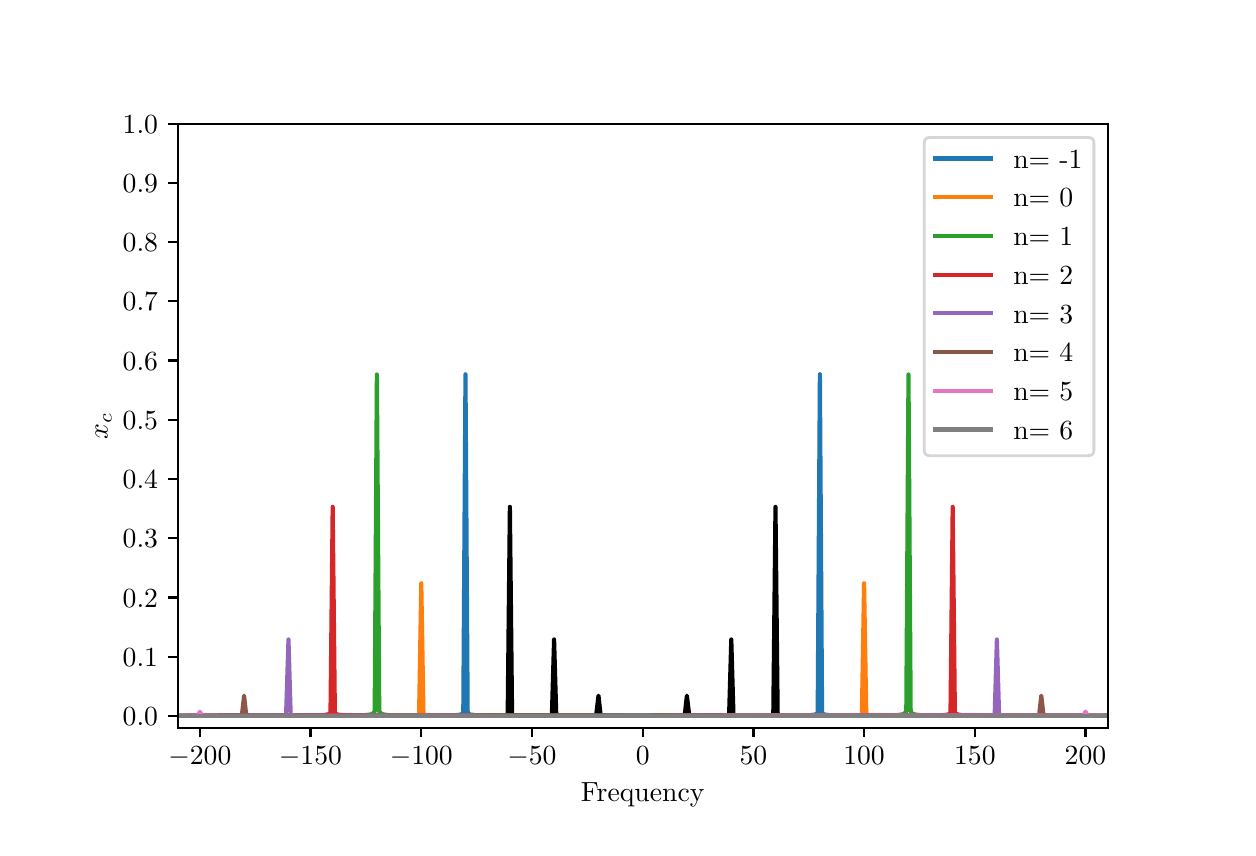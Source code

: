 \begingroup%
\makeatletter%
\begin{pgfpicture}%
\pgfpathrectangle{\pgfpointorigin}{\pgfqpoint{6.0in}{4.0in}}%
\pgfusepath{use as bounding box, clip}%
\begin{pgfscope}%
\pgfsetbuttcap%
\pgfsetmiterjoin%
\pgfsetlinewidth{0.0pt}%
\definecolor{currentstroke}{rgb}{1.0,1.0,1.0}%
\pgfsetstrokecolor{currentstroke}%
\pgfsetstrokeopacity{0.0}%
\pgfsetdash{}{0pt}%
\pgfpathmoveto{\pgfqpoint{0.0in}{0.0in}}%
\pgfpathlineto{\pgfqpoint{6.0in}{0.0in}}%
\pgfpathlineto{\pgfqpoint{6.0in}{4.0in}}%
\pgfpathlineto{\pgfqpoint{0.0in}{4.0in}}%
\pgfpathlineto{\pgfqpoint{0.0in}{0.0in}}%
\pgfpathclose%
\pgfusepath{}%
\end{pgfscope}%
\begin{pgfscope}%
\pgfsetbuttcap%
\pgfsetmiterjoin%
\definecolor{currentfill}{rgb}{1.0,1.0,1.0}%
\pgfsetfillcolor{currentfill}%
\pgfsetlinewidth{0.0pt}%
\definecolor{currentstroke}{rgb}{0.0,0.0,0.0}%
\pgfsetstrokecolor{currentstroke}%
\pgfsetstrokeopacity{0.0}%
\pgfsetdash{}{0pt}%
\pgfpathmoveto{\pgfqpoint{0.75in}{0.5in}}%
\pgfpathlineto{\pgfqpoint{5.4in}{0.5in}}%
\pgfpathlineto{\pgfqpoint{5.4in}{3.52in}}%
\pgfpathlineto{\pgfqpoint{0.75in}{3.52in}}%
\pgfpathlineto{\pgfqpoint{0.75in}{0.5in}}%
\pgfpathclose%
\pgfusepath{fill}%
\end{pgfscope}%
\begin{pgfscope}%
\pgfsetbuttcap%
\pgfsetroundjoin%
\definecolor{currentfill}{rgb}{0.0,0.0,0.0}%
\pgfsetfillcolor{currentfill}%
\pgfsetlinewidth{0.803pt}%
\definecolor{currentstroke}{rgb}{0.0,0.0,0.0}%
\pgfsetstrokecolor{currentstroke}%
\pgfsetdash{}{0pt}%
\pgfsys@defobject{currentmarker}{\pgfqpoint{0.0in}{-0.049in}}{\pgfqpoint{0.0in}{0.0in}}{%
\pgfpathmoveto{\pgfqpoint{0.0in}{0.0in}}%
\pgfpathlineto{\pgfqpoint{0.0in}{-0.049in}}%
\pgfusepath{stroke,fill}%
}%
\begin{pgfscope}%
\pgfsys@transformshift{0.861in}{0.5in}%
\pgfsys@useobject{currentmarker}{}%
\end{pgfscope}%
\end{pgfscope}%
\begin{pgfscope}%
\definecolor{textcolor}{rgb}{0.0,0.0,0.0}%
\pgfsetstrokecolor{textcolor}%
\pgfsetfillcolor{textcolor}%
\pgftext[x=0.861in,y=0.403in,,top]{\color{textcolor}\rmfamily\fontsize{10.0}{12.0}\selectfont \(\displaystyle {\ensuremath{-}200}\)}%
\end{pgfscope}%
\begin{pgfscope}%
\pgfsetbuttcap%
\pgfsetroundjoin%
\definecolor{currentfill}{rgb}{0.0,0.0,0.0}%
\pgfsetfillcolor{currentfill}%
\pgfsetlinewidth{0.803pt}%
\definecolor{currentstroke}{rgb}{0.0,0.0,0.0}%
\pgfsetstrokecolor{currentstroke}%
\pgfsetdash{}{0pt}%
\pgfsys@defobject{currentmarker}{\pgfqpoint{0.0in}{-0.049in}}{\pgfqpoint{0.0in}{0.0in}}{%
\pgfpathmoveto{\pgfqpoint{0.0in}{0.0in}}%
\pgfpathlineto{\pgfqpoint{0.0in}{-0.049in}}%
\pgfusepath{stroke,fill}%
}%
\begin{pgfscope}%
\pgfsys@transformshift{1.414in}{0.5in}%
\pgfsys@useobject{currentmarker}{}%
\end{pgfscope}%
\end{pgfscope}%
\begin{pgfscope}%
\definecolor{textcolor}{rgb}{0.0,0.0,0.0}%
\pgfsetstrokecolor{textcolor}%
\pgfsetfillcolor{textcolor}%
\pgftext[x=1.414in,y=0.403in,,top]{\color{textcolor}\rmfamily\fontsize{10.0}{12.0}\selectfont \(\displaystyle {\ensuremath{-}150}\)}%
\end{pgfscope}%
\begin{pgfscope}%
\pgfsetbuttcap%
\pgfsetroundjoin%
\definecolor{currentfill}{rgb}{0.0,0.0,0.0}%
\pgfsetfillcolor{currentfill}%
\pgfsetlinewidth{0.803pt}%
\definecolor{currentstroke}{rgb}{0.0,0.0,0.0}%
\pgfsetstrokecolor{currentstroke}%
\pgfsetdash{}{0pt}%
\pgfsys@defobject{currentmarker}{\pgfqpoint{0.0in}{-0.049in}}{\pgfqpoint{0.0in}{0.0in}}{%
\pgfpathmoveto{\pgfqpoint{0.0in}{0.0in}}%
\pgfpathlineto{\pgfqpoint{0.0in}{-0.049in}}%
\pgfusepath{stroke,fill}%
}%
\begin{pgfscope}%
\pgfsys@transformshift{1.968in}{0.5in}%
\pgfsys@useobject{currentmarker}{}%
\end{pgfscope}%
\end{pgfscope}%
\begin{pgfscope}%
\definecolor{textcolor}{rgb}{0.0,0.0,0.0}%
\pgfsetstrokecolor{textcolor}%
\pgfsetfillcolor{textcolor}%
\pgftext[x=1.968in,y=0.403in,,top]{\color{textcolor}\rmfamily\fontsize{10.0}{12.0}\selectfont \(\displaystyle {\ensuremath{-}100}\)}%
\end{pgfscope}%
\begin{pgfscope}%
\pgfsetbuttcap%
\pgfsetroundjoin%
\definecolor{currentfill}{rgb}{0.0,0.0,0.0}%
\pgfsetfillcolor{currentfill}%
\pgfsetlinewidth{0.803pt}%
\definecolor{currentstroke}{rgb}{0.0,0.0,0.0}%
\pgfsetstrokecolor{currentstroke}%
\pgfsetdash{}{0pt}%
\pgfsys@defobject{currentmarker}{\pgfqpoint{0.0in}{-0.049in}}{\pgfqpoint{0.0in}{0.0in}}{%
\pgfpathmoveto{\pgfqpoint{0.0in}{0.0in}}%
\pgfpathlineto{\pgfqpoint{0.0in}{-0.049in}}%
\pgfusepath{stroke,fill}%
}%
\begin{pgfscope}%
\pgfsys@transformshift{2.521in}{0.5in}%
\pgfsys@useobject{currentmarker}{}%
\end{pgfscope}%
\end{pgfscope}%
\begin{pgfscope}%
\definecolor{textcolor}{rgb}{0.0,0.0,0.0}%
\pgfsetstrokecolor{textcolor}%
\pgfsetfillcolor{textcolor}%
\pgftext[x=2.521in,y=0.403in,,top]{\color{textcolor}\rmfamily\fontsize{10.0}{12.0}\selectfont \(\displaystyle {\ensuremath{-}50}\)}%
\end{pgfscope}%
\begin{pgfscope}%
\pgfsetbuttcap%
\pgfsetroundjoin%
\definecolor{currentfill}{rgb}{0.0,0.0,0.0}%
\pgfsetfillcolor{currentfill}%
\pgfsetlinewidth{0.803pt}%
\definecolor{currentstroke}{rgb}{0.0,0.0,0.0}%
\pgfsetstrokecolor{currentstroke}%
\pgfsetdash{}{0pt}%
\pgfsys@defobject{currentmarker}{\pgfqpoint{0.0in}{-0.049in}}{\pgfqpoint{0.0in}{0.0in}}{%
\pgfpathmoveto{\pgfqpoint{0.0in}{0.0in}}%
\pgfpathlineto{\pgfqpoint{0.0in}{-0.049in}}%
\pgfusepath{stroke,fill}%
}%
\begin{pgfscope}%
\pgfsys@transformshift{3.075in}{0.5in}%
\pgfsys@useobject{currentmarker}{}%
\end{pgfscope}%
\end{pgfscope}%
\begin{pgfscope}%
\definecolor{textcolor}{rgb}{0.0,0.0,0.0}%
\pgfsetstrokecolor{textcolor}%
\pgfsetfillcolor{textcolor}%
\pgftext[x=3.075in,y=0.403in,,top]{\color{textcolor}\rmfamily\fontsize{10.0}{12.0}\selectfont \(\displaystyle {0}\)}%
\end{pgfscope}%
\begin{pgfscope}%
\pgfsetbuttcap%
\pgfsetroundjoin%
\definecolor{currentfill}{rgb}{0.0,0.0,0.0}%
\pgfsetfillcolor{currentfill}%
\pgfsetlinewidth{0.803pt}%
\definecolor{currentstroke}{rgb}{0.0,0.0,0.0}%
\pgfsetstrokecolor{currentstroke}%
\pgfsetdash{}{0pt}%
\pgfsys@defobject{currentmarker}{\pgfqpoint{0.0in}{-0.049in}}{\pgfqpoint{0.0in}{0.0in}}{%
\pgfpathmoveto{\pgfqpoint{0.0in}{0.0in}}%
\pgfpathlineto{\pgfqpoint{0.0in}{-0.049in}}%
\pgfusepath{stroke,fill}%
}%
\begin{pgfscope}%
\pgfsys@transformshift{3.629in}{0.5in}%
\pgfsys@useobject{currentmarker}{}%
\end{pgfscope}%
\end{pgfscope}%
\begin{pgfscope}%
\definecolor{textcolor}{rgb}{0.0,0.0,0.0}%
\pgfsetstrokecolor{textcolor}%
\pgfsetfillcolor{textcolor}%
\pgftext[x=3.629in,y=0.403in,,top]{\color{textcolor}\rmfamily\fontsize{10.0}{12.0}\selectfont \(\displaystyle {50}\)}%
\end{pgfscope}%
\begin{pgfscope}%
\pgfsetbuttcap%
\pgfsetroundjoin%
\definecolor{currentfill}{rgb}{0.0,0.0,0.0}%
\pgfsetfillcolor{currentfill}%
\pgfsetlinewidth{0.803pt}%
\definecolor{currentstroke}{rgb}{0.0,0.0,0.0}%
\pgfsetstrokecolor{currentstroke}%
\pgfsetdash{}{0pt}%
\pgfsys@defobject{currentmarker}{\pgfqpoint{0.0in}{-0.049in}}{\pgfqpoint{0.0in}{0.0in}}{%
\pgfpathmoveto{\pgfqpoint{0.0in}{0.0in}}%
\pgfpathlineto{\pgfqpoint{0.0in}{-0.049in}}%
\pgfusepath{stroke,fill}%
}%
\begin{pgfscope}%
\pgfsys@transformshift{4.182in}{0.5in}%
\pgfsys@useobject{currentmarker}{}%
\end{pgfscope}%
\end{pgfscope}%
\begin{pgfscope}%
\definecolor{textcolor}{rgb}{0.0,0.0,0.0}%
\pgfsetstrokecolor{textcolor}%
\pgfsetfillcolor{textcolor}%
\pgftext[x=4.182in,y=0.403in,,top]{\color{textcolor}\rmfamily\fontsize{10.0}{12.0}\selectfont \(\displaystyle {100}\)}%
\end{pgfscope}%
\begin{pgfscope}%
\pgfsetbuttcap%
\pgfsetroundjoin%
\definecolor{currentfill}{rgb}{0.0,0.0,0.0}%
\pgfsetfillcolor{currentfill}%
\pgfsetlinewidth{0.803pt}%
\definecolor{currentstroke}{rgb}{0.0,0.0,0.0}%
\pgfsetstrokecolor{currentstroke}%
\pgfsetdash{}{0pt}%
\pgfsys@defobject{currentmarker}{\pgfqpoint{0.0in}{-0.049in}}{\pgfqpoint{0.0in}{0.0in}}{%
\pgfpathmoveto{\pgfqpoint{0.0in}{0.0in}}%
\pgfpathlineto{\pgfqpoint{0.0in}{-0.049in}}%
\pgfusepath{stroke,fill}%
}%
\begin{pgfscope}%
\pgfsys@transformshift{4.736in}{0.5in}%
\pgfsys@useobject{currentmarker}{}%
\end{pgfscope}%
\end{pgfscope}%
\begin{pgfscope}%
\definecolor{textcolor}{rgb}{0.0,0.0,0.0}%
\pgfsetstrokecolor{textcolor}%
\pgfsetfillcolor{textcolor}%
\pgftext[x=4.736in,y=0.403in,,top]{\color{textcolor}\rmfamily\fontsize{10.0}{12.0}\selectfont \(\displaystyle {150}\)}%
\end{pgfscope}%
\begin{pgfscope}%
\pgfsetbuttcap%
\pgfsetroundjoin%
\definecolor{currentfill}{rgb}{0.0,0.0,0.0}%
\pgfsetfillcolor{currentfill}%
\pgfsetlinewidth{0.803pt}%
\definecolor{currentstroke}{rgb}{0.0,0.0,0.0}%
\pgfsetstrokecolor{currentstroke}%
\pgfsetdash{}{0pt}%
\pgfsys@defobject{currentmarker}{\pgfqpoint{0.0in}{-0.049in}}{\pgfqpoint{0.0in}{0.0in}}{%
\pgfpathmoveto{\pgfqpoint{0.0in}{0.0in}}%
\pgfpathlineto{\pgfqpoint{0.0in}{-0.049in}}%
\pgfusepath{stroke,fill}%
}%
\begin{pgfscope}%
\pgfsys@transformshift{5.289in}{0.5in}%
\pgfsys@useobject{currentmarker}{}%
\end{pgfscope}%
\end{pgfscope}%
\begin{pgfscope}%
\definecolor{textcolor}{rgb}{0.0,0.0,0.0}%
\pgfsetstrokecolor{textcolor}%
\pgfsetfillcolor{textcolor}%
\pgftext[x=5.289in,y=0.403in,,top]{\color{textcolor}\rmfamily\fontsize{10.0}{12.0}\selectfont \(\displaystyle {200}\)}%
\end{pgfscope}%
\begin{pgfscope}%
\definecolor{textcolor}{rgb}{0.0,0.0,0.0}%
\pgfsetstrokecolor{textcolor}%
\pgfsetfillcolor{textcolor}%
\pgftext[x=3.075in,y=0.224in,,top]{\color{textcolor}\rmfamily\fontsize{10.0}{12.0}\selectfont Frequency}%
\end{pgfscope}%
\begin{pgfscope}%
\pgfsetbuttcap%
\pgfsetroundjoin%
\definecolor{currentfill}{rgb}{0.0,0.0,0.0}%
\pgfsetfillcolor{currentfill}%
\pgfsetlinewidth{0.803pt}%
\definecolor{currentstroke}{rgb}{0.0,0.0,0.0}%
\pgfsetstrokecolor{currentstroke}%
\pgfsetdash{}{0pt}%
\pgfsys@defobject{currentmarker}{\pgfqpoint{-0.049in}{0.0in}}{\pgfqpoint{-0.0in}{0.0in}}{%
\pgfpathmoveto{\pgfqpoint{-0.0in}{0.0in}}%
\pgfpathlineto{\pgfqpoint{-0.049in}{0.0in}}%
\pgfusepath{stroke,fill}%
}%
\begin{pgfscope}%
\pgfsys@transformshift{0.75in}{0.559in}%
\pgfsys@useobject{currentmarker}{}%
\end{pgfscope}%
\end{pgfscope}%
\begin{pgfscope}%
\definecolor{textcolor}{rgb}{0.0,0.0,0.0}%
\pgfsetstrokecolor{textcolor}%
\pgfsetfillcolor{textcolor}%
\pgftext[x=0.475in, y=0.511in, left, base]{\color{textcolor}\rmfamily\fontsize{10.0}{12.0}\selectfont \(\displaystyle {0.0}\)}%
\end{pgfscope}%
\begin{pgfscope}%
\pgfsetbuttcap%
\pgfsetroundjoin%
\definecolor{currentfill}{rgb}{0.0,0.0,0.0}%
\pgfsetfillcolor{currentfill}%
\pgfsetlinewidth{0.803pt}%
\definecolor{currentstroke}{rgb}{0.0,0.0,0.0}%
\pgfsetstrokecolor{currentstroke}%
\pgfsetdash{}{0pt}%
\pgfsys@defobject{currentmarker}{\pgfqpoint{-0.049in}{0.0in}}{\pgfqpoint{-0.0in}{0.0in}}{%
\pgfpathmoveto{\pgfqpoint{-0.0in}{0.0in}}%
\pgfpathlineto{\pgfqpoint{-0.049in}{0.0in}}%
\pgfusepath{stroke,fill}%
}%
\begin{pgfscope}%
\pgfsys@transformshift{0.75in}{0.855in}%
\pgfsys@useobject{currentmarker}{}%
\end{pgfscope}%
\end{pgfscope}%
\begin{pgfscope}%
\definecolor{textcolor}{rgb}{0.0,0.0,0.0}%
\pgfsetstrokecolor{textcolor}%
\pgfsetfillcolor{textcolor}%
\pgftext[x=0.475in, y=0.807in, left, base]{\color{textcolor}\rmfamily\fontsize{10.0}{12.0}\selectfont \(\displaystyle {0.1}\)}%
\end{pgfscope}%
\begin{pgfscope}%
\pgfsetbuttcap%
\pgfsetroundjoin%
\definecolor{currentfill}{rgb}{0.0,0.0,0.0}%
\pgfsetfillcolor{currentfill}%
\pgfsetlinewidth{0.803pt}%
\definecolor{currentstroke}{rgb}{0.0,0.0,0.0}%
\pgfsetstrokecolor{currentstroke}%
\pgfsetdash{}{0pt}%
\pgfsys@defobject{currentmarker}{\pgfqpoint{-0.049in}{0.0in}}{\pgfqpoint{-0.0in}{0.0in}}{%
\pgfpathmoveto{\pgfqpoint{-0.0in}{0.0in}}%
\pgfpathlineto{\pgfqpoint{-0.049in}{0.0in}}%
\pgfusepath{stroke,fill}%
}%
\begin{pgfscope}%
\pgfsys@transformshift{0.75in}{1.151in}%
\pgfsys@useobject{currentmarker}{}%
\end{pgfscope}%
\end{pgfscope}%
\begin{pgfscope}%
\definecolor{textcolor}{rgb}{0.0,0.0,0.0}%
\pgfsetstrokecolor{textcolor}%
\pgfsetfillcolor{textcolor}%
\pgftext[x=0.475in, y=1.103in, left, base]{\color{textcolor}\rmfamily\fontsize{10.0}{12.0}\selectfont \(\displaystyle {0.2}\)}%
\end{pgfscope}%
\begin{pgfscope}%
\pgfsetbuttcap%
\pgfsetroundjoin%
\definecolor{currentfill}{rgb}{0.0,0.0,0.0}%
\pgfsetfillcolor{currentfill}%
\pgfsetlinewidth{0.803pt}%
\definecolor{currentstroke}{rgb}{0.0,0.0,0.0}%
\pgfsetstrokecolor{currentstroke}%
\pgfsetdash{}{0pt}%
\pgfsys@defobject{currentmarker}{\pgfqpoint{-0.049in}{0.0in}}{\pgfqpoint{-0.0in}{0.0in}}{%
\pgfpathmoveto{\pgfqpoint{-0.0in}{0.0in}}%
\pgfpathlineto{\pgfqpoint{-0.049in}{0.0in}}%
\pgfusepath{stroke,fill}%
}%
\begin{pgfscope}%
\pgfsys@transformshift{0.75in}{1.447in}%
\pgfsys@useobject{currentmarker}{}%
\end{pgfscope}%
\end{pgfscope}%
\begin{pgfscope}%
\definecolor{textcolor}{rgb}{0.0,0.0,0.0}%
\pgfsetstrokecolor{textcolor}%
\pgfsetfillcolor{textcolor}%
\pgftext[x=0.475in, y=1.399in, left, base]{\color{textcolor}\rmfamily\fontsize{10.0}{12.0}\selectfont \(\displaystyle {0.3}\)}%
\end{pgfscope}%
\begin{pgfscope}%
\pgfsetbuttcap%
\pgfsetroundjoin%
\definecolor{currentfill}{rgb}{0.0,0.0,0.0}%
\pgfsetfillcolor{currentfill}%
\pgfsetlinewidth{0.803pt}%
\definecolor{currentstroke}{rgb}{0.0,0.0,0.0}%
\pgfsetstrokecolor{currentstroke}%
\pgfsetdash{}{0pt}%
\pgfsys@defobject{currentmarker}{\pgfqpoint{-0.049in}{0.0in}}{\pgfqpoint{-0.0in}{0.0in}}{%
\pgfpathmoveto{\pgfqpoint{-0.0in}{0.0in}}%
\pgfpathlineto{\pgfqpoint{-0.049in}{0.0in}}%
\pgfusepath{stroke,fill}%
}%
\begin{pgfscope}%
\pgfsys@transformshift{0.75in}{1.744in}%
\pgfsys@useobject{currentmarker}{}%
\end{pgfscope}%
\end{pgfscope}%
\begin{pgfscope}%
\definecolor{textcolor}{rgb}{0.0,0.0,0.0}%
\pgfsetstrokecolor{textcolor}%
\pgfsetfillcolor{textcolor}%
\pgftext[x=0.475in, y=1.695in, left, base]{\color{textcolor}\rmfamily\fontsize{10.0}{12.0}\selectfont \(\displaystyle {0.4}\)}%
\end{pgfscope}%
\begin{pgfscope}%
\pgfsetbuttcap%
\pgfsetroundjoin%
\definecolor{currentfill}{rgb}{0.0,0.0,0.0}%
\pgfsetfillcolor{currentfill}%
\pgfsetlinewidth{0.803pt}%
\definecolor{currentstroke}{rgb}{0.0,0.0,0.0}%
\pgfsetstrokecolor{currentstroke}%
\pgfsetdash{}{0pt}%
\pgfsys@defobject{currentmarker}{\pgfqpoint{-0.049in}{0.0in}}{\pgfqpoint{-0.0in}{0.0in}}{%
\pgfpathmoveto{\pgfqpoint{-0.0in}{0.0in}}%
\pgfpathlineto{\pgfqpoint{-0.049in}{0.0in}}%
\pgfusepath{stroke,fill}%
}%
\begin{pgfscope}%
\pgfsys@transformshift{0.75in}{2.04in}%
\pgfsys@useobject{currentmarker}{}%
\end{pgfscope}%
\end{pgfscope}%
\begin{pgfscope}%
\definecolor{textcolor}{rgb}{0.0,0.0,0.0}%
\pgfsetstrokecolor{textcolor}%
\pgfsetfillcolor{textcolor}%
\pgftext[x=0.475in, y=1.991in, left, base]{\color{textcolor}\rmfamily\fontsize{10.0}{12.0}\selectfont \(\displaystyle {0.5}\)}%
\end{pgfscope}%
\begin{pgfscope}%
\pgfsetbuttcap%
\pgfsetroundjoin%
\definecolor{currentfill}{rgb}{0.0,0.0,0.0}%
\pgfsetfillcolor{currentfill}%
\pgfsetlinewidth{0.803pt}%
\definecolor{currentstroke}{rgb}{0.0,0.0,0.0}%
\pgfsetstrokecolor{currentstroke}%
\pgfsetdash{}{0pt}%
\pgfsys@defobject{currentmarker}{\pgfqpoint{-0.049in}{0.0in}}{\pgfqpoint{-0.0in}{0.0in}}{%
\pgfpathmoveto{\pgfqpoint{-0.0in}{0.0in}}%
\pgfpathlineto{\pgfqpoint{-0.049in}{0.0in}}%
\pgfusepath{stroke,fill}%
}%
\begin{pgfscope}%
\pgfsys@transformshift{0.75in}{2.336in}%
\pgfsys@useobject{currentmarker}{}%
\end{pgfscope}%
\end{pgfscope}%
\begin{pgfscope}%
\definecolor{textcolor}{rgb}{0.0,0.0,0.0}%
\pgfsetstrokecolor{textcolor}%
\pgfsetfillcolor{textcolor}%
\pgftext[x=0.475in, y=2.287in, left, base]{\color{textcolor}\rmfamily\fontsize{10.0}{12.0}\selectfont \(\displaystyle {0.6}\)}%
\end{pgfscope}%
\begin{pgfscope}%
\pgfsetbuttcap%
\pgfsetroundjoin%
\definecolor{currentfill}{rgb}{0.0,0.0,0.0}%
\pgfsetfillcolor{currentfill}%
\pgfsetlinewidth{0.803pt}%
\definecolor{currentstroke}{rgb}{0.0,0.0,0.0}%
\pgfsetstrokecolor{currentstroke}%
\pgfsetdash{}{0pt}%
\pgfsys@defobject{currentmarker}{\pgfqpoint{-0.049in}{0.0in}}{\pgfqpoint{-0.0in}{0.0in}}{%
\pgfpathmoveto{\pgfqpoint{-0.0in}{0.0in}}%
\pgfpathlineto{\pgfqpoint{-0.049in}{0.0in}}%
\pgfusepath{stroke,fill}%
}%
\begin{pgfscope}%
\pgfsys@transformshift{0.75in}{2.632in}%
\pgfsys@useobject{currentmarker}{}%
\end{pgfscope}%
\end{pgfscope}%
\begin{pgfscope}%
\definecolor{textcolor}{rgb}{0.0,0.0,0.0}%
\pgfsetstrokecolor{textcolor}%
\pgfsetfillcolor{textcolor}%
\pgftext[x=0.475in, y=2.584in, left, base]{\color{textcolor}\rmfamily\fontsize{10.0}{12.0}\selectfont \(\displaystyle {0.7}\)}%
\end{pgfscope}%
\begin{pgfscope}%
\pgfsetbuttcap%
\pgfsetroundjoin%
\definecolor{currentfill}{rgb}{0.0,0.0,0.0}%
\pgfsetfillcolor{currentfill}%
\pgfsetlinewidth{0.803pt}%
\definecolor{currentstroke}{rgb}{0.0,0.0,0.0}%
\pgfsetstrokecolor{currentstroke}%
\pgfsetdash{}{0pt}%
\pgfsys@defobject{currentmarker}{\pgfqpoint{-0.049in}{0.0in}}{\pgfqpoint{-0.0in}{0.0in}}{%
\pgfpathmoveto{\pgfqpoint{-0.0in}{0.0in}}%
\pgfpathlineto{\pgfqpoint{-0.049in}{0.0in}}%
\pgfusepath{stroke,fill}%
}%
\begin{pgfscope}%
\pgfsys@transformshift{0.75in}{2.928in}%
\pgfsys@useobject{currentmarker}{}%
\end{pgfscope}%
\end{pgfscope}%
\begin{pgfscope}%
\definecolor{textcolor}{rgb}{0.0,0.0,0.0}%
\pgfsetstrokecolor{textcolor}%
\pgfsetfillcolor{textcolor}%
\pgftext[x=0.475in, y=2.88in, left, base]{\color{textcolor}\rmfamily\fontsize{10.0}{12.0}\selectfont \(\displaystyle {0.8}\)}%
\end{pgfscope}%
\begin{pgfscope}%
\pgfsetbuttcap%
\pgfsetroundjoin%
\definecolor{currentfill}{rgb}{0.0,0.0,0.0}%
\pgfsetfillcolor{currentfill}%
\pgfsetlinewidth{0.803pt}%
\definecolor{currentstroke}{rgb}{0.0,0.0,0.0}%
\pgfsetstrokecolor{currentstroke}%
\pgfsetdash{}{0pt}%
\pgfsys@defobject{currentmarker}{\pgfqpoint{-0.049in}{0.0in}}{\pgfqpoint{-0.0in}{0.0in}}{%
\pgfpathmoveto{\pgfqpoint{-0.0in}{0.0in}}%
\pgfpathlineto{\pgfqpoint{-0.049in}{0.0in}}%
\pgfusepath{stroke,fill}%
}%
\begin{pgfscope}%
\pgfsys@transformshift{0.75in}{3.224in}%
\pgfsys@useobject{currentmarker}{}%
\end{pgfscope}%
\end{pgfscope}%
\begin{pgfscope}%
\definecolor{textcolor}{rgb}{0.0,0.0,0.0}%
\pgfsetstrokecolor{textcolor}%
\pgfsetfillcolor{textcolor}%
\pgftext[x=0.475in, y=3.176in, left, base]{\color{textcolor}\rmfamily\fontsize{10.0}{12.0}\selectfont \(\displaystyle {0.9}\)}%
\end{pgfscope}%
\begin{pgfscope}%
\pgfsetbuttcap%
\pgfsetroundjoin%
\definecolor{currentfill}{rgb}{0.0,0.0,0.0}%
\pgfsetfillcolor{currentfill}%
\pgfsetlinewidth{0.803pt}%
\definecolor{currentstroke}{rgb}{0.0,0.0,0.0}%
\pgfsetstrokecolor{currentstroke}%
\pgfsetdash{}{0pt}%
\pgfsys@defobject{currentmarker}{\pgfqpoint{-0.049in}{0.0in}}{\pgfqpoint{-0.0in}{0.0in}}{%
\pgfpathmoveto{\pgfqpoint{-0.0in}{0.0in}}%
\pgfpathlineto{\pgfqpoint{-0.049in}{0.0in}}%
\pgfusepath{stroke,fill}%
}%
\begin{pgfscope}%
\pgfsys@transformshift{0.75in}{3.52in}%
\pgfsys@useobject{currentmarker}{}%
\end{pgfscope}%
\end{pgfscope}%
\begin{pgfscope}%
\definecolor{textcolor}{rgb}{0.0,0.0,0.0}%
\pgfsetstrokecolor{textcolor}%
\pgfsetfillcolor{textcolor}%
\pgftext[x=0.475in, y=3.472in, left, base]{\color{textcolor}\rmfamily\fontsize{10.0}{12.0}\selectfont \(\displaystyle {1.0}\)}%
\end{pgfscope}%
\begin{pgfscope}%
\definecolor{textcolor}{rgb}{0.0,0.0,0.0}%
\pgfsetstrokecolor{textcolor}%
\pgfsetfillcolor{textcolor}%
\pgftext[x=0.42in,y=2.01in,,bottom,rotate=90.0]{\color{textcolor}\rmfamily\fontsize{10.0}{12.0}\selectfont \(\displaystyle x_c\)}%
\end{pgfscope}%
\begin{pgfscope}%
\pgfpathrectangle{\pgfqpoint{0.75in}{0.5in}}{\pgfqpoint{4.65in}{3.02in}}%
\pgfusepath{clip}%
\pgfsetrectcap%
\pgfsetroundjoin%
\pgfsetlinewidth{1.506pt}%
\definecolor{currentstroke}{rgb}{0.0,0.0,0.0}%
\pgfsetstrokecolor{currentstroke}%
\pgfsetdash{}{0pt}%
\pgfpathmoveto{\pgfqpoint{3.075in}{0.559in}}%
\pgfpathlineto{\pgfqpoint{3.285in}{0.559in}}%
\pgfpathlineto{\pgfqpoint{3.296in}{0.563in}}%
\pgfpathlineto{\pgfqpoint{3.308in}{0.559in}}%
\pgfpathlineto{\pgfqpoint{5.414in}{0.559in}}%
\pgfpathmoveto{\pgfqpoint{5.414in}{0.559in}}%
\pgfpathlineto{\pgfqpoint{0.736in}{0.559in}}%
\pgfpathmoveto{\pgfqpoint{0.736in}{0.559in}}%
\pgfpathlineto{\pgfqpoint{2.842in}{0.559in}}%
\pgfpathlineto{\pgfqpoint{2.854in}{0.563in}}%
\pgfpathlineto{\pgfqpoint{2.865in}{0.559in}}%
\pgfpathlineto{\pgfqpoint{3.064in}{0.559in}}%
\pgfpathlineto{\pgfqpoint{3.064in}{0.559in}}%
\pgfusepath{stroke}%
\end{pgfscope}%
\begin{pgfscope}%
\pgfpathrectangle{\pgfqpoint{0.75in}{0.5in}}{\pgfqpoint{4.65in}{3.02in}}%
\pgfusepath{clip}%
\pgfsetrectcap%
\pgfsetroundjoin%
\pgfsetlinewidth{1.506pt}%
\definecolor{currentstroke}{rgb}{0.0,0.0,0.0}%
\pgfsetstrokecolor{currentstroke}%
\pgfsetdash{}{0pt}%
\pgfpathmoveto{\pgfqpoint{3.075in}{0.559in}}%
\pgfpathlineto{\pgfqpoint{5.414in}{0.559in}}%
\pgfpathmoveto{\pgfqpoint{5.414in}{0.559in}}%
\pgfpathlineto{\pgfqpoint{0.736in}{0.559in}}%
\pgfpathmoveto{\pgfqpoint{0.736in}{0.559in}}%
\pgfpathlineto{\pgfqpoint{3.064in}{0.559in}}%
\pgfpathlineto{\pgfqpoint{3.064in}{0.559in}}%
\pgfusepath{stroke}%
\end{pgfscope}%
\begin{pgfscope}%
\pgfpathrectangle{\pgfqpoint{0.75in}{0.5in}}{\pgfqpoint{4.65in}{3.02in}}%
\pgfusepath{clip}%
\pgfsetrectcap%
\pgfsetroundjoin%
\pgfsetlinewidth{1.506pt}%
\definecolor{currentstroke}{rgb}{0.0,0.0,0.0}%
\pgfsetstrokecolor{currentstroke}%
\pgfsetdash{}{0pt}%
\pgfpathmoveto{\pgfqpoint{3.075in}{0.559in}}%
\pgfpathlineto{\pgfqpoint{3.285in}{0.559in}}%
\pgfpathlineto{\pgfqpoint{3.296in}{0.66in}}%
\pgfpathlineto{\pgfqpoint{3.308in}{0.559in}}%
\pgfpathlineto{\pgfqpoint{3.496in}{0.559in}}%
\pgfpathlineto{\pgfqpoint{5.414in}{0.559in}}%
\pgfpathmoveto{\pgfqpoint{5.414in}{0.559in}}%
\pgfpathlineto{\pgfqpoint{0.736in}{0.559in}}%
\pgfpathmoveto{\pgfqpoint{0.736in}{0.559in}}%
\pgfpathlineto{\pgfqpoint{2.842in}{0.559in}}%
\pgfpathlineto{\pgfqpoint{2.854in}{0.66in}}%
\pgfpathlineto{\pgfqpoint{2.865in}{0.559in}}%
\pgfpathlineto{\pgfqpoint{3.053in}{0.559in}}%
\pgfpathlineto{\pgfqpoint{3.064in}{0.559in}}%
\pgfpathlineto{\pgfqpoint{3.064in}{0.559in}}%
\pgfusepath{stroke}%
\end{pgfscope}%
\begin{pgfscope}%
\pgfpathrectangle{\pgfqpoint{0.75in}{0.5in}}{\pgfqpoint{4.65in}{3.02in}}%
\pgfusepath{clip}%
\pgfsetrectcap%
\pgfsetroundjoin%
\pgfsetlinewidth{1.506pt}%
\definecolor{currentstroke}{rgb}{0.0,0.0,0.0}%
\pgfsetstrokecolor{currentstroke}%
\pgfsetdash{}{0pt}%
\pgfpathmoveto{\pgfqpoint{3.075in}{0.559in}}%
\pgfpathlineto{\pgfqpoint{3.507in}{0.561in}}%
\pgfpathlineto{\pgfqpoint{3.518in}{0.941in}}%
\pgfpathlineto{\pgfqpoint{3.529in}{0.561in}}%
\pgfpathlineto{\pgfqpoint{3.562in}{0.56in}}%
\pgfpathlineto{\pgfqpoint{3.828in}{0.559in}}%
\pgfpathlineto{\pgfqpoint{5.414in}{0.559in}}%
\pgfpathmoveto{\pgfqpoint{5.414in}{0.559in}}%
\pgfpathlineto{\pgfqpoint{0.736in}{0.559in}}%
\pgfpathmoveto{\pgfqpoint{0.736in}{0.559in}}%
\pgfpathlineto{\pgfqpoint{2.621in}{0.561in}}%
\pgfpathlineto{\pgfqpoint{2.632in}{0.941in}}%
\pgfpathlineto{\pgfqpoint{2.643in}{0.561in}}%
\pgfpathlineto{\pgfqpoint{2.676in}{0.56in}}%
\pgfpathlineto{\pgfqpoint{2.942in}{0.559in}}%
\pgfpathlineto{\pgfqpoint{3.064in}{0.559in}}%
\pgfpathlineto{\pgfqpoint{3.064in}{0.559in}}%
\pgfusepath{stroke}%
\end{pgfscope}%
\begin{pgfscope}%
\pgfpathrectangle{\pgfqpoint{0.75in}{0.5in}}{\pgfqpoint{4.65in}{3.02in}}%
\pgfusepath{clip}%
\pgfsetrectcap%
\pgfsetroundjoin%
\pgfsetlinewidth{1.506pt}%
\definecolor{currentstroke}{rgb}{0.0,0.0,0.0}%
\pgfsetstrokecolor{currentstroke}%
\pgfsetdash{}{0pt}%
\pgfpathmoveto{\pgfqpoint{3.075in}{0.559in}}%
\pgfpathlineto{\pgfqpoint{3.695in}{0.561in}}%
\pgfpathlineto{\pgfqpoint{3.717in}{0.562in}}%
\pgfpathlineto{\pgfqpoint{3.728in}{0.565in}}%
\pgfpathlineto{\pgfqpoint{3.739in}{1.604in}}%
\pgfpathlineto{\pgfqpoint{3.75in}{0.566in}}%
\pgfpathlineto{\pgfqpoint{3.761in}{0.562in}}%
\pgfpathlineto{\pgfqpoint{3.795in}{0.56in}}%
\pgfpathlineto{\pgfqpoint{3.916in}{0.56in}}%
\pgfpathlineto{\pgfqpoint{4.813in}{0.559in}}%
\pgfpathlineto{\pgfqpoint{5.414in}{0.559in}}%
\pgfpathmoveto{\pgfqpoint{5.414in}{0.559in}}%
\pgfpathlineto{\pgfqpoint{0.736in}{0.559in}}%
\pgfpathmoveto{\pgfqpoint{0.736in}{0.559in}}%
\pgfpathlineto{\pgfqpoint{2.366in}{0.561in}}%
\pgfpathlineto{\pgfqpoint{2.389in}{0.562in}}%
\pgfpathlineto{\pgfqpoint{2.4in}{0.566in}}%
\pgfpathlineto{\pgfqpoint{2.411in}{1.604in}}%
\pgfpathlineto{\pgfqpoint{2.422in}{0.565in}}%
\pgfpathlineto{\pgfqpoint{2.433in}{0.562in}}%
\pgfpathlineto{\pgfqpoint{2.466in}{0.56in}}%
\pgfpathlineto{\pgfqpoint{2.588in}{0.56in}}%
\pgfpathlineto{\pgfqpoint{3.064in}{0.559in}}%
\pgfpathlineto{\pgfqpoint{3.064in}{0.559in}}%
\pgfusepath{stroke}%
\end{pgfscope}%
\begin{pgfscope}%
\pgfpathrectangle{\pgfqpoint{0.75in}{0.5in}}{\pgfqpoint{4.65in}{3.02in}}%
\pgfusepath{clip}%
\pgfsetrectcap%
\pgfsetroundjoin%
\pgfsetlinewidth{1.506pt}%
\definecolor{currentstroke}{rgb}{0.122,0.467,0.706}%
\pgfsetstrokecolor{currentstroke}%
\pgfsetdash{}{0pt}%
\pgfpathmoveto{\pgfqpoint{3.075in}{0.56in}}%
\pgfpathlineto{\pgfqpoint{3.872in}{0.561in}}%
\pgfpathlineto{\pgfqpoint{3.916in}{0.563in}}%
\pgfpathlineto{\pgfqpoint{3.939in}{0.566in}}%
\pgfpathlineto{\pgfqpoint{3.95in}{0.573in}}%
\pgfpathlineto{\pgfqpoint{3.961in}{2.267in}}%
\pgfpathlineto{\pgfqpoint{3.972in}{0.573in}}%
\pgfpathlineto{\pgfqpoint{3.983in}{0.566in}}%
\pgfpathlineto{\pgfqpoint{4.005in}{0.563in}}%
\pgfpathlineto{\pgfqpoint{4.06in}{0.561in}}%
\pgfpathlineto{\pgfqpoint{4.237in}{0.56in}}%
\pgfpathlineto{\pgfqpoint{5.278in}{0.559in}}%
\pgfpathlineto{\pgfqpoint{5.414in}{0.559in}}%
\pgfpathmoveto{\pgfqpoint{5.414in}{0.559in}}%
\pgfpathlineto{\pgfqpoint{0.736in}{0.559in}}%
\pgfpathmoveto{\pgfqpoint{0.736in}{0.559in}}%
\pgfpathlineto{\pgfqpoint{2.101in}{0.561in}}%
\pgfpathlineto{\pgfqpoint{2.145in}{0.563in}}%
\pgfpathlineto{\pgfqpoint{2.167in}{0.566in}}%
\pgfpathlineto{\pgfqpoint{2.178in}{0.573in}}%
\pgfpathlineto{\pgfqpoint{2.189in}{2.267in}}%
\pgfpathlineto{\pgfqpoint{2.2in}{0.573in}}%
\pgfpathlineto{\pgfqpoint{2.211in}{0.566in}}%
\pgfpathlineto{\pgfqpoint{2.234in}{0.563in}}%
\pgfpathlineto{\pgfqpoint{2.289in}{0.561in}}%
\pgfpathlineto{\pgfqpoint{2.466in}{0.56in}}%
\pgfpathlineto{\pgfqpoint{3.064in}{0.56in}}%
\pgfpathlineto{\pgfqpoint{3.064in}{0.56in}}%
\pgfusepath{stroke}%
\end{pgfscope}%
\begin{pgfscope}%
\pgfpathrectangle{\pgfqpoint{0.75in}{0.5in}}{\pgfqpoint{4.65in}{3.02in}}%
\pgfusepath{clip}%
\pgfsetrectcap%
\pgfsetroundjoin%
\pgfsetlinewidth{1.506pt}%
\definecolor{currentstroke}{rgb}{1.0,0.498,0.055}%
\pgfsetstrokecolor{currentstroke}%
\pgfsetdash{}{0pt}%
\pgfpathmoveto{\pgfqpoint{3.075in}{0.559in}}%
\pgfpathlineto{\pgfqpoint{4.138in}{0.561in}}%
\pgfpathlineto{\pgfqpoint{4.16in}{0.562in}}%
\pgfpathlineto{\pgfqpoint{4.171in}{0.566in}}%
\pgfpathlineto{\pgfqpoint{4.182in}{1.222in}}%
\pgfpathlineto{\pgfqpoint{4.193in}{0.566in}}%
\pgfpathlineto{\pgfqpoint{4.204in}{0.563in}}%
\pgfpathlineto{\pgfqpoint{4.237in}{0.561in}}%
\pgfpathlineto{\pgfqpoint{4.359in}{0.56in}}%
\pgfpathlineto{\pgfqpoint{5.212in}{0.559in}}%
\pgfpathlineto{\pgfqpoint{5.414in}{0.559in}}%
\pgfpathmoveto{\pgfqpoint{5.414in}{0.559in}}%
\pgfpathlineto{\pgfqpoint{0.736in}{0.559in}}%
\pgfpathmoveto{\pgfqpoint{0.736in}{0.559in}}%
\pgfpathlineto{\pgfqpoint{1.913in}{0.561in}}%
\pgfpathlineto{\pgfqpoint{1.946in}{0.563in}}%
\pgfpathlineto{\pgfqpoint{1.957in}{0.566in}}%
\pgfpathlineto{\pgfqpoint{1.968in}{1.222in}}%
\pgfpathlineto{\pgfqpoint{1.979in}{0.566in}}%
\pgfpathlineto{\pgfqpoint{1.99in}{0.562in}}%
\pgfpathlineto{\pgfqpoint{2.023in}{0.561in}}%
\pgfpathlineto{\pgfqpoint{2.145in}{0.56in}}%
\pgfpathlineto{\pgfqpoint{2.998in}{0.559in}}%
\pgfpathlineto{\pgfqpoint{3.064in}{0.559in}}%
\pgfpathlineto{\pgfqpoint{3.064in}{0.559in}}%
\pgfusepath{stroke}%
\end{pgfscope}%
\begin{pgfscope}%
\pgfpathrectangle{\pgfqpoint{0.75in}{0.5in}}{\pgfqpoint{4.65in}{3.02in}}%
\pgfusepath{clip}%
\pgfsetrectcap%
\pgfsetroundjoin%
\pgfsetlinewidth{1.506pt}%
\definecolor{currentstroke}{rgb}{0.173,0.627,0.173}%
\pgfsetstrokecolor{currentstroke}%
\pgfsetdash{}{0pt}%
\pgfpathmoveto{\pgfqpoint{3.075in}{0.56in}}%
\pgfpathlineto{\pgfqpoint{4.271in}{0.561in}}%
\pgfpathlineto{\pgfqpoint{4.348in}{0.563in}}%
\pgfpathlineto{\pgfqpoint{4.37in}{0.566in}}%
\pgfpathlineto{\pgfqpoint{4.381in}{0.569in}}%
\pgfpathlineto{\pgfqpoint{4.393in}{0.58in}}%
\pgfpathlineto{\pgfqpoint{4.404in}{2.266in}}%
\pgfpathlineto{\pgfqpoint{4.415in}{0.58in}}%
\pgfpathlineto{\pgfqpoint{4.426in}{0.569in}}%
\pgfpathlineto{\pgfqpoint{4.437in}{0.566in}}%
\pgfpathlineto{\pgfqpoint{4.459in}{0.563in}}%
\pgfpathlineto{\pgfqpoint{4.514in}{0.561in}}%
\pgfpathlineto{\pgfqpoint{4.669in}{0.56in}}%
\pgfpathlineto{\pgfqpoint{5.367in}{0.559in}}%
\pgfpathlineto{\pgfqpoint{5.414in}{0.559in}}%
\pgfpathmoveto{\pgfqpoint{5.414in}{0.559in}}%
\pgfpathlineto{\pgfqpoint{0.736in}{0.559in}}%
\pgfpathmoveto{\pgfqpoint{0.736in}{0.559in}}%
\pgfpathlineto{\pgfqpoint{1.625in}{0.561in}}%
\pgfpathlineto{\pgfqpoint{1.691in}{0.563in}}%
\pgfpathlineto{\pgfqpoint{1.713in}{0.566in}}%
\pgfpathlineto{\pgfqpoint{1.724in}{0.569in}}%
\pgfpathlineto{\pgfqpoint{1.735in}{0.58in}}%
\pgfpathlineto{\pgfqpoint{1.746in}{2.266in}}%
\pgfpathlineto{\pgfqpoint{1.758in}{0.58in}}%
\pgfpathlineto{\pgfqpoint{1.769in}{0.569in}}%
\pgfpathlineto{\pgfqpoint{1.78in}{0.566in}}%
\pgfpathlineto{\pgfqpoint{1.802in}{0.563in}}%
\pgfpathlineto{\pgfqpoint{1.857in}{0.561in}}%
\pgfpathlineto{\pgfqpoint{2.012in}{0.56in}}%
\pgfpathlineto{\pgfqpoint{2.71in}{0.56in}}%
\pgfpathlineto{\pgfqpoint{3.064in}{0.56in}}%
\pgfpathlineto{\pgfqpoint{3.064in}{0.56in}}%
\pgfusepath{stroke}%
\end{pgfscope}%
\begin{pgfscope}%
\pgfpathrectangle{\pgfqpoint{0.75in}{0.5in}}{\pgfqpoint{4.65in}{3.02in}}%
\pgfusepath{clip}%
\pgfsetrectcap%
\pgfsetroundjoin%
\pgfsetlinewidth{1.506pt}%
\definecolor{currentstroke}{rgb}{0.839,0.153,0.157}%
\pgfsetstrokecolor{currentstroke}%
\pgfsetdash{}{0pt}%
\pgfpathmoveto{\pgfqpoint{3.075in}{0.559in}}%
\pgfpathlineto{\pgfqpoint{4.525in}{0.561in}}%
\pgfpathlineto{\pgfqpoint{4.581in}{0.563in}}%
\pgfpathlineto{\pgfqpoint{4.603in}{0.566in}}%
\pgfpathlineto{\pgfqpoint{4.614in}{0.574in}}%
\pgfpathlineto{\pgfqpoint{4.625in}{1.604in}}%
\pgfpathlineto{\pgfqpoint{4.636in}{0.574in}}%
\pgfpathlineto{\pgfqpoint{4.647in}{0.567in}}%
\pgfpathlineto{\pgfqpoint{4.669in}{0.563in}}%
\pgfpathlineto{\pgfqpoint{4.714in}{0.561in}}%
\pgfpathlineto{\pgfqpoint{4.857in}{0.56in}}%
\pgfpathlineto{\pgfqpoint{5.414in}{0.559in}}%
\pgfpathmoveto{\pgfqpoint{5.414in}{0.559in}}%
\pgfpathlineto{\pgfqpoint{0.736in}{0.559in}}%
\pgfpathmoveto{\pgfqpoint{0.736in}{0.559in}}%
\pgfpathlineto{\pgfqpoint{1.436in}{0.561in}}%
\pgfpathlineto{\pgfqpoint{1.481in}{0.563in}}%
\pgfpathlineto{\pgfqpoint{1.503in}{0.567in}}%
\pgfpathlineto{\pgfqpoint{1.514in}{0.574in}}%
\pgfpathlineto{\pgfqpoint{1.525in}{1.604in}}%
\pgfpathlineto{\pgfqpoint{1.536in}{0.574in}}%
\pgfpathlineto{\pgfqpoint{1.547in}{0.566in}}%
\pgfpathlineto{\pgfqpoint{1.569in}{0.563in}}%
\pgfpathlineto{\pgfqpoint{1.614in}{0.561in}}%
\pgfpathlineto{\pgfqpoint{1.758in}{0.56in}}%
\pgfpathlineto{\pgfqpoint{2.477in}{0.559in}}%
\pgfpathlineto{\pgfqpoint{3.064in}{0.559in}}%
\pgfpathlineto{\pgfqpoint{3.064in}{0.559in}}%
\pgfusepath{stroke}%
\end{pgfscope}%
\begin{pgfscope}%
\pgfpathrectangle{\pgfqpoint{0.75in}{0.5in}}{\pgfqpoint{4.65in}{3.02in}}%
\pgfusepath{clip}%
\pgfsetrectcap%
\pgfsetroundjoin%
\pgfsetlinewidth{1.506pt}%
\definecolor{currentstroke}{rgb}{0.58,0.404,0.741}%
\pgfsetstrokecolor{currentstroke}%
\pgfsetdash{}{0pt}%
\pgfpathmoveto{\pgfqpoint{3.075in}{0.559in}}%
\pgfpathlineto{\pgfqpoint{4.802in}{0.561in}}%
\pgfpathlineto{\pgfqpoint{4.824in}{0.562in}}%
\pgfpathlineto{\pgfqpoint{4.835in}{0.565in}}%
\pgfpathlineto{\pgfqpoint{4.846in}{0.941in}}%
\pgfpathlineto{\pgfqpoint{4.857in}{0.565in}}%
\pgfpathlineto{\pgfqpoint{4.869in}{0.562in}}%
\pgfpathlineto{\pgfqpoint{4.902in}{0.56in}}%
\pgfpathlineto{\pgfqpoint{5.024in}{0.56in}}%
\pgfpathlineto{\pgfqpoint{5.414in}{0.559in}}%
\pgfpathmoveto{\pgfqpoint{5.414in}{0.559in}}%
\pgfpathlineto{\pgfqpoint{0.736in}{0.559in}}%
\pgfpathmoveto{\pgfqpoint{0.736in}{0.559in}}%
\pgfpathlineto{\pgfqpoint{1.259in}{0.561in}}%
\pgfpathlineto{\pgfqpoint{1.281in}{0.562in}}%
\pgfpathlineto{\pgfqpoint{1.292in}{0.565in}}%
\pgfpathlineto{\pgfqpoint{1.304in}{0.941in}}%
\pgfpathlineto{\pgfqpoint{1.315in}{0.565in}}%
\pgfpathlineto{\pgfqpoint{1.326in}{0.562in}}%
\pgfpathlineto{\pgfqpoint{1.359in}{0.56in}}%
\pgfpathlineto{\pgfqpoint{1.481in}{0.56in}}%
\pgfpathlineto{\pgfqpoint{2.4in}{0.559in}}%
\pgfpathlineto{\pgfqpoint{3.064in}{0.559in}}%
\pgfpathlineto{\pgfqpoint{3.064in}{0.559in}}%
\pgfusepath{stroke}%
\end{pgfscope}%
\begin{pgfscope}%
\pgfpathrectangle{\pgfqpoint{0.75in}{0.5in}}{\pgfqpoint{4.65in}{3.02in}}%
\pgfusepath{clip}%
\pgfsetrectcap%
\pgfsetroundjoin%
\pgfsetlinewidth{1.506pt}%
\definecolor{currentstroke}{rgb}{0.549,0.337,0.294}%
\pgfsetstrokecolor{currentstroke}%
\pgfsetdash{}{0pt}%
\pgfpathmoveto{\pgfqpoint{3.075in}{0.559in}}%
\pgfpathlineto{\pgfqpoint{5.046in}{0.56in}}%
\pgfpathlineto{\pgfqpoint{5.057in}{0.561in}}%
\pgfpathlineto{\pgfqpoint{5.068in}{0.66in}}%
\pgfpathlineto{\pgfqpoint{5.079in}{0.561in}}%
\pgfpathlineto{\pgfqpoint{5.112in}{0.56in}}%
\pgfpathlineto{\pgfqpoint{5.345in}{0.559in}}%
\pgfpathlineto{\pgfqpoint{5.414in}{0.559in}}%
\pgfpathmoveto{\pgfqpoint{5.414in}{0.559in}}%
\pgfpathlineto{\pgfqpoint{0.736in}{0.559in}}%
\pgfpathmoveto{\pgfqpoint{0.736in}{0.559in}}%
\pgfpathlineto{\pgfqpoint{1.06in}{0.56in}}%
\pgfpathlineto{\pgfqpoint{1.071in}{0.561in}}%
\pgfpathlineto{\pgfqpoint{1.082in}{0.66in}}%
\pgfpathlineto{\pgfqpoint{1.093in}{0.561in}}%
\pgfpathlineto{\pgfqpoint{1.126in}{0.56in}}%
\pgfpathlineto{\pgfqpoint{1.359in}{0.559in}}%
\pgfpathlineto{\pgfqpoint{3.064in}{0.559in}}%
\pgfpathlineto{\pgfqpoint{3.064in}{0.559in}}%
\pgfusepath{stroke}%
\end{pgfscope}%
\begin{pgfscope}%
\pgfpathrectangle{\pgfqpoint{0.75in}{0.5in}}{\pgfqpoint{4.65in}{3.02in}}%
\pgfusepath{clip}%
\pgfsetrectcap%
\pgfsetroundjoin%
\pgfsetlinewidth{1.506pt}%
\definecolor{currentstroke}{rgb}{0.89,0.467,0.761}%
\pgfsetstrokecolor{currentstroke}%
\pgfsetdash{}{0pt}%
\pgfpathmoveto{\pgfqpoint{3.075in}{0.559in}}%
\pgfpathlineto{\pgfqpoint{5.278in}{0.56in}}%
\pgfpathlineto{\pgfqpoint{5.289in}{0.58in}}%
\pgfpathlineto{\pgfqpoint{5.3in}{0.56in}}%
\pgfpathlineto{\pgfqpoint{5.389in}{0.559in}}%
\pgfpathlineto{\pgfqpoint{5.414in}{0.559in}}%
\pgfpathmoveto{\pgfqpoint{5.414in}{0.559in}}%
\pgfpathlineto{\pgfqpoint{0.736in}{0.559in}}%
\pgfpathmoveto{\pgfqpoint{0.736in}{0.559in}}%
\pgfpathlineto{\pgfqpoint{0.85in}{0.56in}}%
\pgfpathlineto{\pgfqpoint{0.861in}{0.58in}}%
\pgfpathlineto{\pgfqpoint{0.872in}{0.56in}}%
\pgfpathlineto{\pgfqpoint{0.971in}{0.559in}}%
\pgfpathlineto{\pgfqpoint{3.064in}{0.559in}}%
\pgfpathlineto{\pgfqpoint{3.064in}{0.559in}}%
\pgfusepath{stroke}%
\end{pgfscope}%
\begin{pgfscope}%
\pgfpathrectangle{\pgfqpoint{0.75in}{0.5in}}{\pgfqpoint{4.65in}{3.02in}}%
\pgfusepath{clip}%
\pgfsetrectcap%
\pgfsetroundjoin%
\pgfsetlinewidth{1.506pt}%
\definecolor{currentstroke}{rgb}{0.498,0.498,0.498}%
\pgfsetstrokecolor{currentstroke}%
\pgfsetdash{}{0pt}%
\pgfpathmoveto{\pgfqpoint{3.075in}{0.559in}}%
\pgfpathlineto{\pgfqpoint{5.414in}{0.559in}}%
\pgfpathmoveto{\pgfqpoint{5.414in}{0.559in}}%
\pgfpathlineto{\pgfqpoint{0.736in}{0.559in}}%
\pgfpathmoveto{\pgfqpoint{0.736in}{0.559in}}%
\pgfpathlineto{\pgfqpoint{3.064in}{0.559in}}%
\pgfpathlineto{\pgfqpoint{3.064in}{0.559in}}%
\pgfusepath{stroke}%
\end{pgfscope}%
\begin{pgfscope}%
\pgfsetrectcap%
\pgfsetmiterjoin%
\pgfsetlinewidth{0.803pt}%
\definecolor{currentstroke}{rgb}{0.0,0.0,0.0}%
\pgfsetstrokecolor{currentstroke}%
\pgfsetdash{}{0pt}%
\pgfpathmoveto{\pgfqpoint{0.75in}{0.5in}}%
\pgfpathlineto{\pgfqpoint{0.75in}{3.52in}}%
\pgfusepath{stroke}%
\end{pgfscope}%
\begin{pgfscope}%
\pgfsetrectcap%
\pgfsetmiterjoin%
\pgfsetlinewidth{0.803pt}%
\definecolor{currentstroke}{rgb}{0.0,0.0,0.0}%
\pgfsetstrokecolor{currentstroke}%
\pgfsetdash{}{0pt}%
\pgfpathmoveto{\pgfqpoint{5.4in}{0.5in}}%
\pgfpathlineto{\pgfqpoint{5.4in}{3.52in}}%
\pgfusepath{stroke}%
\end{pgfscope}%
\begin{pgfscope}%
\pgfsetrectcap%
\pgfsetmiterjoin%
\pgfsetlinewidth{0.803pt}%
\definecolor{currentstroke}{rgb}{0.0,0.0,0.0}%
\pgfsetstrokecolor{currentstroke}%
\pgfsetdash{}{0pt}%
\pgfpathmoveto{\pgfqpoint{0.75in}{0.5in}}%
\pgfpathlineto{\pgfqpoint{5.4in}{0.5in}}%
\pgfusepath{stroke}%
\end{pgfscope}%
\begin{pgfscope}%
\pgfsetrectcap%
\pgfsetmiterjoin%
\pgfsetlinewidth{0.803pt}%
\definecolor{currentstroke}{rgb}{0.0,0.0,0.0}%
\pgfsetstrokecolor{currentstroke}%
\pgfsetdash{}{0pt}%
\pgfpathmoveto{\pgfqpoint{0.75in}{3.52in}}%
\pgfpathlineto{\pgfqpoint{5.4in}{3.52in}}%
\pgfusepath{stroke}%
\end{pgfscope}%
\begin{pgfscope}%
\pgfsetbuttcap%
\pgfsetmiterjoin%
\definecolor{currentfill}{rgb}{1.0,1.0,1.0}%
\pgfsetfillcolor{currentfill}%
\pgfsetfillopacity{0.8}%
\pgfsetlinewidth{1.004pt}%
\definecolor{currentstroke}{rgb}{0.8,0.8,0.8}%
\pgfsetstrokecolor{currentstroke}%
\pgfsetstrokeopacity{0.8}%
\pgfsetdash{}{0pt}%
\pgfpathmoveto{\pgfqpoint{4.511in}{1.86in}}%
\pgfpathlineto{\pgfqpoint{5.303in}{1.86in}}%
\pgfpathquadraticcurveto{\pgfqpoint{5.331in}{1.86in}}{\pgfqpoint{5.331in}{1.887in}}%
\pgfpathlineto{\pgfqpoint{5.331in}{3.423in}}%
\pgfpathquadraticcurveto{\pgfqpoint{5.331in}{3.451in}}{\pgfqpoint{5.303in}{3.451in}}%
\pgfpathlineto{\pgfqpoint{4.511in}{3.451in}}%
\pgfpathquadraticcurveto{\pgfqpoint{4.483in}{3.451in}}{\pgfqpoint{4.483in}{3.423in}}%
\pgfpathlineto{\pgfqpoint{4.483in}{1.887in}}%
\pgfpathquadraticcurveto{\pgfqpoint{4.483in}{1.86in}}{\pgfqpoint{4.511in}{1.86in}}%
\pgfpathlineto{\pgfqpoint{4.511in}{1.86in}}%
\pgfpathclose%
\pgfusepath{stroke,fill}%
\end{pgfscope}%
\begin{pgfscope}%
\pgfsetrectcap%
\pgfsetroundjoin%
\pgfsetlinewidth{1.506pt}%
\definecolor{currentstroke}{rgb}{0.122,0.467,0.706}%
\pgfsetstrokecolor{currentstroke}%
\pgfsetdash{}{0pt}%
\pgfpathmoveto{\pgfqpoint{4.539in}{3.346in}}%
\pgfpathlineto{\pgfqpoint{4.678in}{3.346in}}%
\pgfpathlineto{\pgfqpoint{4.817in}{3.346in}}%
\pgfusepath{stroke}%
\end{pgfscope}%
\begin{pgfscope}%
\definecolor{textcolor}{rgb}{0.0,0.0,0.0}%
\pgfsetstrokecolor{textcolor}%
\pgfsetfillcolor{textcolor}%
\pgftext[x=4.928in,y=3.298in,left,base]{\color{textcolor}\rmfamily\fontsize{10.0}{12.0}\selectfont n= -1}%
\end{pgfscope}%
\begin{pgfscope}%
\pgfsetrectcap%
\pgfsetroundjoin%
\pgfsetlinewidth{1.506pt}%
\definecolor{currentstroke}{rgb}{1.0,0.498,0.055}%
\pgfsetstrokecolor{currentstroke}%
\pgfsetdash{}{0pt}%
\pgfpathmoveto{\pgfqpoint{4.539in}{3.153in}}%
\pgfpathlineto{\pgfqpoint{4.678in}{3.153in}}%
\pgfpathlineto{\pgfqpoint{4.817in}{3.153in}}%
\pgfusepath{stroke}%
\end{pgfscope}%
\begin{pgfscope}%
\definecolor{textcolor}{rgb}{0.0,0.0,0.0}%
\pgfsetstrokecolor{textcolor}%
\pgfsetfillcolor{textcolor}%
\pgftext[x=4.928in,y=3.104in,left,base]{\color{textcolor}\rmfamily\fontsize{10.0}{12.0}\selectfont n= 0}%
\end{pgfscope}%
\begin{pgfscope}%
\pgfsetrectcap%
\pgfsetroundjoin%
\pgfsetlinewidth{1.506pt}%
\definecolor{currentstroke}{rgb}{0.173,0.627,0.173}%
\pgfsetstrokecolor{currentstroke}%
\pgfsetdash{}{0pt}%
\pgfpathmoveto{\pgfqpoint{4.539in}{2.959in}}%
\pgfpathlineto{\pgfqpoint{4.678in}{2.959in}}%
\pgfpathlineto{\pgfqpoint{4.817in}{2.959in}}%
\pgfusepath{stroke}%
\end{pgfscope}%
\begin{pgfscope}%
\definecolor{textcolor}{rgb}{0.0,0.0,0.0}%
\pgfsetstrokecolor{textcolor}%
\pgfsetfillcolor{textcolor}%
\pgftext[x=4.928in,y=2.91in,left,base]{\color{textcolor}\rmfamily\fontsize{10.0}{12.0}\selectfont n= 1}%
\end{pgfscope}%
\begin{pgfscope}%
\pgfsetrectcap%
\pgfsetroundjoin%
\pgfsetlinewidth{1.506pt}%
\definecolor{currentstroke}{rgb}{0.839,0.153,0.157}%
\pgfsetstrokecolor{currentstroke}%
\pgfsetdash{}{0pt}%
\pgfpathmoveto{\pgfqpoint{4.539in}{2.765in}}%
\pgfpathlineto{\pgfqpoint{4.678in}{2.765in}}%
\pgfpathlineto{\pgfqpoint{4.817in}{2.765in}}%
\pgfusepath{stroke}%
\end{pgfscope}%
\begin{pgfscope}%
\definecolor{textcolor}{rgb}{0.0,0.0,0.0}%
\pgfsetstrokecolor{textcolor}%
\pgfsetfillcolor{textcolor}%
\pgftext[x=4.928in,y=2.717in,left,base]{\color{textcolor}\rmfamily\fontsize{10.0}{12.0}\selectfont n= 2}%
\end{pgfscope}%
\begin{pgfscope}%
\pgfsetrectcap%
\pgfsetroundjoin%
\pgfsetlinewidth{1.506pt}%
\definecolor{currentstroke}{rgb}{0.58,0.404,0.741}%
\pgfsetstrokecolor{currentstroke}%
\pgfsetdash{}{0pt}%
\pgfpathmoveto{\pgfqpoint{4.539in}{2.572in}}%
\pgfpathlineto{\pgfqpoint{4.678in}{2.572in}}%
\pgfpathlineto{\pgfqpoint{4.817in}{2.572in}}%
\pgfusepath{stroke}%
\end{pgfscope}%
\begin{pgfscope}%
\definecolor{textcolor}{rgb}{0.0,0.0,0.0}%
\pgfsetstrokecolor{textcolor}%
\pgfsetfillcolor{textcolor}%
\pgftext[x=4.928in,y=2.523in,left,base]{\color{textcolor}\rmfamily\fontsize{10.0}{12.0}\selectfont n= 3}%
\end{pgfscope}%
\begin{pgfscope}%
\pgfsetrectcap%
\pgfsetroundjoin%
\pgfsetlinewidth{1.506pt}%
\definecolor{currentstroke}{rgb}{0.549,0.337,0.294}%
\pgfsetstrokecolor{currentstroke}%
\pgfsetdash{}{0pt}%
\pgfpathmoveto{\pgfqpoint{4.539in}{2.378in}}%
\pgfpathlineto{\pgfqpoint{4.678in}{2.378in}}%
\pgfpathlineto{\pgfqpoint{4.817in}{2.378in}}%
\pgfusepath{stroke}%
\end{pgfscope}%
\begin{pgfscope}%
\definecolor{textcolor}{rgb}{0.0,0.0,0.0}%
\pgfsetstrokecolor{textcolor}%
\pgfsetfillcolor{textcolor}%
\pgftext[x=4.928in,y=2.329in,left,base]{\color{textcolor}\rmfamily\fontsize{10.0}{12.0}\selectfont n= 4}%
\end{pgfscope}%
\begin{pgfscope}%
\pgfsetrectcap%
\pgfsetroundjoin%
\pgfsetlinewidth{1.506pt}%
\definecolor{currentstroke}{rgb}{0.89,0.467,0.761}%
\pgfsetstrokecolor{currentstroke}%
\pgfsetdash{}{0pt}%
\pgfpathmoveto{\pgfqpoint{4.539in}{2.184in}}%
\pgfpathlineto{\pgfqpoint{4.678in}{2.184in}}%
\pgfpathlineto{\pgfqpoint{4.817in}{2.184in}}%
\pgfusepath{stroke}%
\end{pgfscope}%
\begin{pgfscope}%
\definecolor{textcolor}{rgb}{0.0,0.0,0.0}%
\pgfsetstrokecolor{textcolor}%
\pgfsetfillcolor{textcolor}%
\pgftext[x=4.928in,y=2.136in,left,base]{\color{textcolor}\rmfamily\fontsize{10.0}{12.0}\selectfont n= 5}%
\end{pgfscope}%
\begin{pgfscope}%
\pgfsetrectcap%
\pgfsetroundjoin%
\pgfsetlinewidth{1.506pt}%
\definecolor{currentstroke}{rgb}{0.498,0.498,0.498}%
\pgfsetstrokecolor{currentstroke}%
\pgfsetdash{}{0pt}%
\pgfpathmoveto{\pgfqpoint{4.539in}{1.991in}}%
\pgfpathlineto{\pgfqpoint{4.678in}{1.991in}}%
\pgfpathlineto{\pgfqpoint{4.817in}{1.991in}}%
\pgfusepath{stroke}%
\end{pgfscope}%
\begin{pgfscope}%
\definecolor{textcolor}{rgb}{0.0,0.0,0.0}%
\pgfsetstrokecolor{textcolor}%
\pgfsetfillcolor{textcolor}%
\pgftext[x=4.928in,y=1.942in,left,base]{\color{textcolor}\rmfamily\fontsize{10.0}{12.0}\selectfont n= 6}%
\end{pgfscope}%
\end{pgfpicture}%
\makeatother%
\endgroup%

